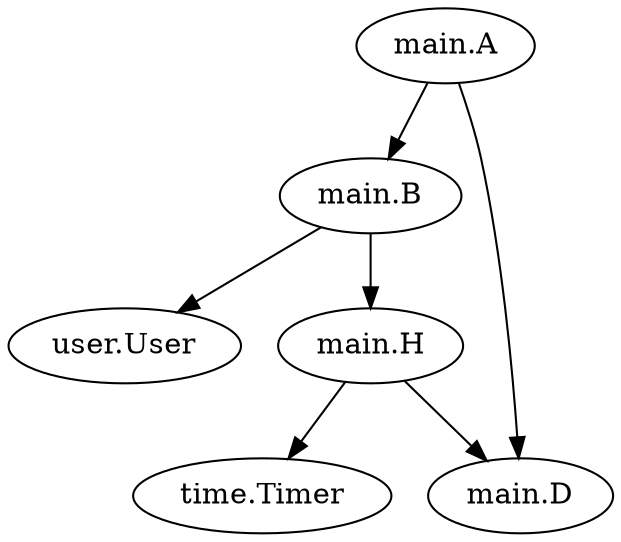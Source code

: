 digraph {
"main.A" -> { "main.B" "main.D" };
"main.B" -> { "user.User" "main.H" };
"main.H" -> { "time.Timer" "main.D" };
}